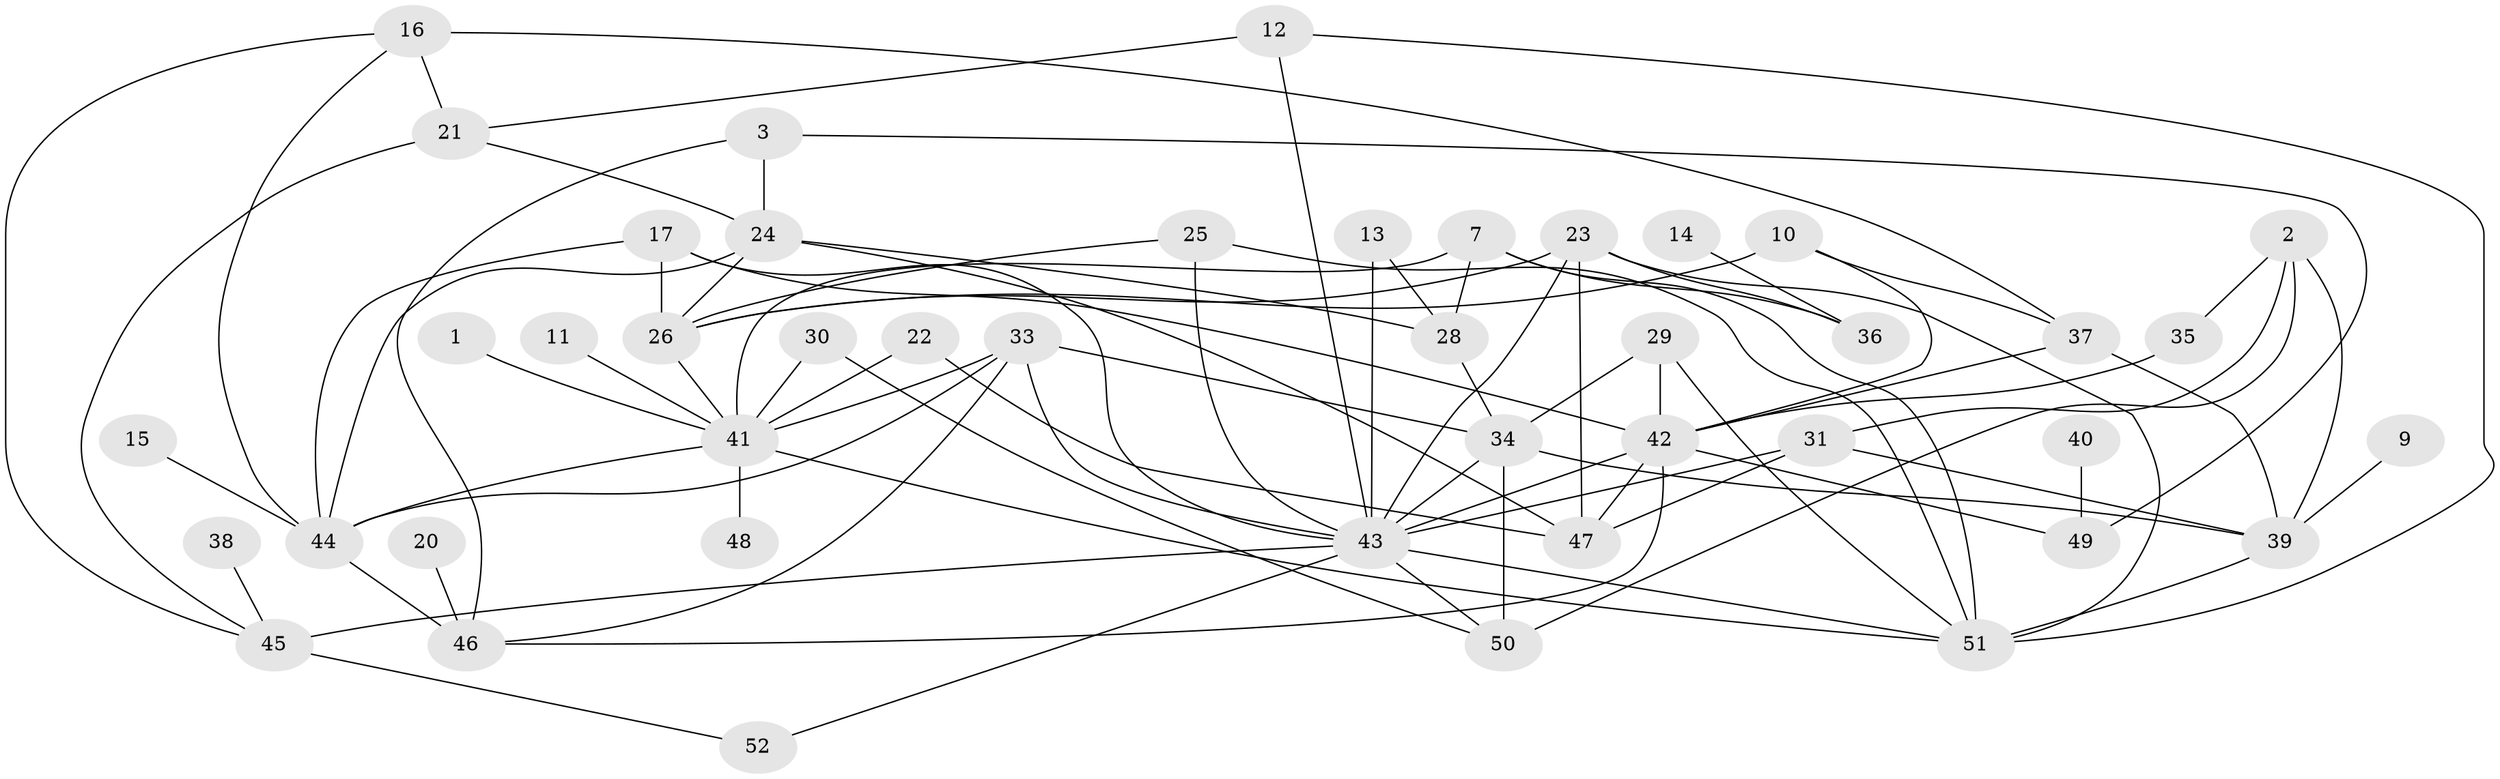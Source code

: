 // original degree distribution, {1: 0.17307692307692307, 3: 0.2692307692307692, 4: 0.19230769230769232, 5: 0.04807692307692308, 2: 0.20192307692307693, 0: 0.057692307692307696, 6: 0.038461538461538464, 8: 0.009615384615384616, 7: 0.009615384615384616}
// Generated by graph-tools (version 1.1) at 2025/25/03/09/25 03:25:14]
// undirected, 44 vertices, 86 edges
graph export_dot {
graph [start="1"]
  node [color=gray90,style=filled];
  1;
  2;
  3;
  7;
  9;
  10;
  11;
  12;
  13;
  14;
  15;
  16;
  17;
  20;
  21;
  22;
  23;
  24;
  25;
  26;
  28;
  29;
  30;
  31;
  33;
  34;
  35;
  36;
  37;
  38;
  39;
  40;
  41;
  42;
  43;
  44;
  45;
  46;
  47;
  48;
  49;
  50;
  51;
  52;
  1 -- 41 [weight=1.0];
  2 -- 31 [weight=1.0];
  2 -- 35 [weight=1.0];
  2 -- 39 [weight=1.0];
  2 -- 50 [weight=1.0];
  3 -- 24 [weight=1.0];
  3 -- 46 [weight=1.0];
  3 -- 49 [weight=1.0];
  7 -- 28 [weight=1.0];
  7 -- 36 [weight=1.0];
  7 -- 41 [weight=1.0];
  7 -- 51 [weight=1.0];
  9 -- 39 [weight=1.0];
  10 -- 26 [weight=1.0];
  10 -- 37 [weight=1.0];
  10 -- 42 [weight=1.0];
  11 -- 41 [weight=1.0];
  12 -- 21 [weight=1.0];
  12 -- 43 [weight=1.0];
  12 -- 51 [weight=1.0];
  13 -- 28 [weight=1.0];
  13 -- 43 [weight=1.0];
  14 -- 36 [weight=1.0];
  15 -- 44 [weight=1.0];
  16 -- 21 [weight=1.0];
  16 -- 37 [weight=1.0];
  16 -- 44 [weight=1.0];
  16 -- 45 [weight=1.0];
  17 -- 26 [weight=1.0];
  17 -- 42 [weight=1.0];
  17 -- 43 [weight=1.0];
  17 -- 44 [weight=1.0];
  20 -- 46 [weight=1.0];
  21 -- 24 [weight=1.0];
  21 -- 45 [weight=1.0];
  22 -- 41 [weight=1.0];
  22 -- 47 [weight=1.0];
  23 -- 26 [weight=1.0];
  23 -- 36 [weight=1.0];
  23 -- 43 [weight=1.0];
  23 -- 47 [weight=1.0];
  23 -- 51 [weight=1.0];
  24 -- 26 [weight=1.0];
  24 -- 28 [weight=1.0];
  24 -- 44 [weight=1.0];
  24 -- 47 [weight=1.0];
  25 -- 26 [weight=1.0];
  25 -- 43 [weight=1.0];
  25 -- 51 [weight=1.0];
  26 -- 41 [weight=1.0];
  28 -- 34 [weight=1.0];
  29 -- 34 [weight=2.0];
  29 -- 42 [weight=1.0];
  29 -- 51 [weight=1.0];
  30 -- 41 [weight=1.0];
  30 -- 50 [weight=1.0];
  31 -- 39 [weight=1.0];
  31 -- 43 [weight=1.0];
  31 -- 47 [weight=1.0];
  33 -- 34 [weight=1.0];
  33 -- 41 [weight=1.0];
  33 -- 43 [weight=1.0];
  33 -- 44 [weight=1.0];
  33 -- 46 [weight=1.0];
  34 -- 39 [weight=2.0];
  34 -- 43 [weight=1.0];
  34 -- 50 [weight=2.0];
  35 -- 42 [weight=1.0];
  37 -- 39 [weight=1.0];
  37 -- 42 [weight=1.0];
  38 -- 45 [weight=1.0];
  39 -- 51 [weight=1.0];
  40 -- 49 [weight=1.0];
  41 -- 44 [weight=1.0];
  41 -- 48 [weight=1.0];
  41 -- 51 [weight=1.0];
  42 -- 43 [weight=2.0];
  42 -- 46 [weight=1.0];
  42 -- 47 [weight=1.0];
  42 -- 49 [weight=1.0];
  43 -- 45 [weight=2.0];
  43 -- 50 [weight=1.0];
  43 -- 51 [weight=1.0];
  43 -- 52 [weight=1.0];
  44 -- 46 [weight=2.0];
  45 -- 52 [weight=1.0];
}
